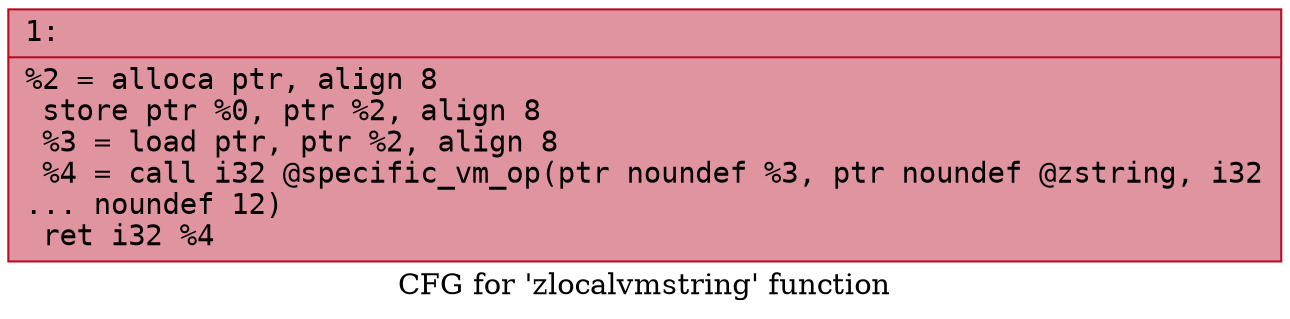 digraph "CFG for 'zlocalvmstring' function" {
	label="CFG for 'zlocalvmstring' function";

	Node0x6000004b6170 [shape=record,color="#b70d28ff", style=filled, fillcolor="#b70d2870" fontname="Courier",label="{1:\l|  %2 = alloca ptr, align 8\l  store ptr %0, ptr %2, align 8\l  %3 = load ptr, ptr %2, align 8\l  %4 = call i32 @specific_vm_op(ptr noundef %3, ptr noundef @zstring, i32\l... noundef 12)\l  ret i32 %4\l}"];
}
